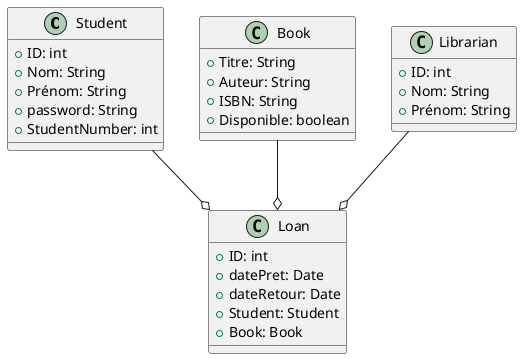 @startuml

class Student {
    +ID: int
    +Nom: String
    +Prénom: String
    +password: String
    +StudentNumber: int
}

class Book {
    +Titre: String
    +Auteur: String
    +ISBN: String
    +Disponible: boolean
}

class Loan {
    +ID: int
    +datePret: Date
    +dateRetour: Date
    +Student: Student
    +Book: Book
}

class Librarian {
    +ID: int
    +Nom: String
    +Prénom: String
}

Student --o Loan
Book --o Loan
Librarian --o Loan

@enduml
